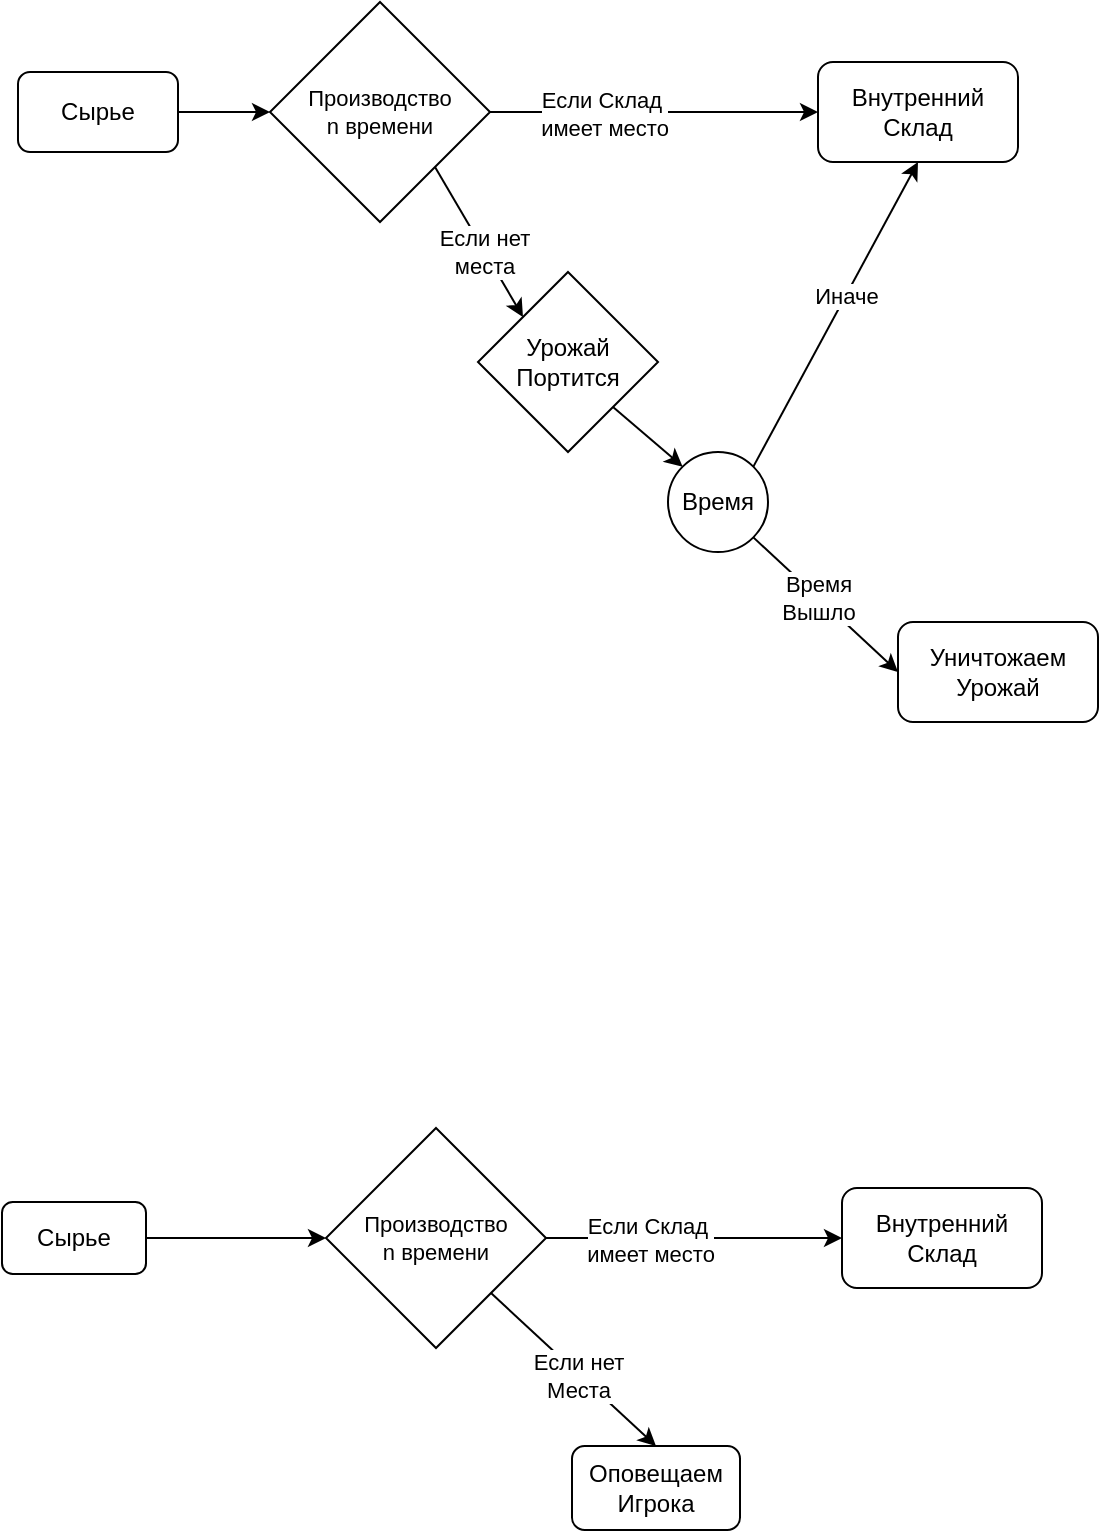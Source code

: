 <mxfile version="24.4.0" type="github">
  <diagram name="Page-1" id="VlJw1gE--JK97zTb_64V">
    <mxGraphModel dx="1185" dy="453" grid="0" gridSize="10" guides="1" tooltips="1" connect="1" arrows="1" fold="1" page="1" pageScale="1" pageWidth="850" pageHeight="1100" math="0" shadow="0">
      <root>
        <mxCell id="0" />
        <mxCell id="1" parent="0" />
        <mxCell id="EDjuri-aCU-LO0Z1WpwC-1" value="Сырье" style="rounded=1;whiteSpace=wrap;html=1;" parent="1" vertex="1">
          <mxGeometry x="100" y="250" width="80" height="40" as="geometry" />
        </mxCell>
        <mxCell id="EDjuri-aCU-LO0Z1WpwC-3" value="&lt;div style=&quot;font-size: 11px;&quot;&gt;&lt;font style=&quot;font-size: 11px;&quot;&gt;Производство&lt;/font&gt;&lt;/div&gt;&lt;font style=&quot;font-size: 11px;&quot;&gt;n времени&lt;/font&gt;" style="rhombus;whiteSpace=wrap;html=1;" parent="1" vertex="1">
          <mxGeometry x="226" y="215" width="110" height="110" as="geometry" />
        </mxCell>
        <mxCell id="EDjuri-aCU-LO0Z1WpwC-4" value="Внутренний&lt;br&gt;&lt;div&gt;Склад&lt;/div&gt;" style="rounded=1;whiteSpace=wrap;html=1;" parent="1" vertex="1">
          <mxGeometry x="500" y="245" width="100" height="50" as="geometry" />
        </mxCell>
        <mxCell id="EDjuri-aCU-LO0Z1WpwC-5" value="" style="endArrow=classic;html=1;rounded=0;exitX=1;exitY=0.5;exitDx=0;exitDy=0;entryX=0;entryY=0.5;entryDx=0;entryDy=0;" parent="1" source="EDjuri-aCU-LO0Z1WpwC-1" target="EDjuri-aCU-LO0Z1WpwC-3" edge="1">
          <mxGeometry width="50" height="50" relative="1" as="geometry">
            <mxPoint x="280" y="310" as="sourcePoint" />
            <mxPoint x="330" y="260" as="targetPoint" />
          </mxGeometry>
        </mxCell>
        <mxCell id="EDjuri-aCU-LO0Z1WpwC-6" value="" style="endArrow=classic;html=1;rounded=0;entryX=0;entryY=0.5;entryDx=0;entryDy=0;exitX=1;exitY=0.5;exitDx=0;exitDy=0;" parent="1" source="EDjuri-aCU-LO0Z1WpwC-3" target="EDjuri-aCU-LO0Z1WpwC-4" edge="1">
          <mxGeometry width="50" height="50" relative="1" as="geometry">
            <mxPoint x="280" y="310" as="sourcePoint" />
            <mxPoint x="330" y="260" as="targetPoint" />
          </mxGeometry>
        </mxCell>
        <mxCell id="EDjuri-aCU-LO0Z1WpwC-7" value="&lt;div&gt;Если Склад&amp;nbsp;&lt;/div&gt;&lt;div&gt;имеет место&lt;/div&gt;" style="edgeLabel;html=1;align=center;verticalAlign=middle;resizable=0;points=[];" parent="EDjuri-aCU-LO0Z1WpwC-6" vertex="1" connectable="0">
          <mxGeometry x="-0.307" y="-1" relative="1" as="geometry">
            <mxPoint as="offset" />
          </mxGeometry>
        </mxCell>
        <mxCell id="EDjuri-aCU-LO0Z1WpwC-9" value="&lt;div&gt;Урожай&lt;/div&gt;&lt;div&gt;Портится&lt;br&gt;&lt;/div&gt;" style="rhombus;whiteSpace=wrap;html=1;" parent="1" vertex="1">
          <mxGeometry x="330" y="350" width="90" height="90" as="geometry" />
        </mxCell>
        <mxCell id="EDjuri-aCU-LO0Z1WpwC-10" value="&lt;div&gt;Уничтожаем&lt;/div&gt;&lt;div&gt;Урожай&lt;br&gt;&lt;/div&gt;" style="rounded=1;whiteSpace=wrap;html=1;" parent="1" vertex="1">
          <mxGeometry x="540" y="525" width="100" height="50" as="geometry" />
        </mxCell>
        <mxCell id="EDjuri-aCU-LO0Z1WpwC-11" value="" style="endArrow=classic;html=1;rounded=0;exitX=1;exitY=1;exitDx=0;exitDy=0;entryX=0;entryY=0;entryDx=0;entryDy=0;" parent="1" source="EDjuri-aCU-LO0Z1WpwC-3" target="EDjuri-aCU-LO0Z1WpwC-9" edge="1">
          <mxGeometry width="50" height="50" relative="1" as="geometry">
            <mxPoint x="310" y="440" as="sourcePoint" />
            <mxPoint x="360" y="390" as="targetPoint" />
          </mxGeometry>
        </mxCell>
        <mxCell id="EDjuri-aCU-LO0Z1WpwC-12" value="&lt;div&gt;Если нет&lt;/div&gt;&lt;div&gt;места&lt;br&gt;&lt;/div&gt;" style="edgeLabel;html=1;align=center;verticalAlign=middle;resizable=0;points=[];" parent="EDjuri-aCU-LO0Z1WpwC-11" vertex="1" connectable="0">
          <mxGeometry x="0.136" relative="1" as="geometry">
            <mxPoint x="-1" as="offset" />
          </mxGeometry>
        </mxCell>
        <mxCell id="EDjuri-aCU-LO0Z1WpwC-14" value="Время" style="ellipse;whiteSpace=wrap;html=1;aspect=fixed;" parent="1" vertex="1">
          <mxGeometry x="425" y="440" width="50" height="50" as="geometry" />
        </mxCell>
        <mxCell id="EDjuri-aCU-LO0Z1WpwC-15" value="" style="endArrow=classic;html=1;rounded=0;exitX=1;exitY=1;exitDx=0;exitDy=0;entryX=0;entryY=0;entryDx=0;entryDy=0;" parent="1" source="EDjuri-aCU-LO0Z1WpwC-9" target="EDjuri-aCU-LO0Z1WpwC-14" edge="1">
          <mxGeometry width="50" height="50" relative="1" as="geometry">
            <mxPoint x="450" y="490" as="sourcePoint" />
            <mxPoint x="500" y="440" as="targetPoint" />
          </mxGeometry>
        </mxCell>
        <mxCell id="EDjuri-aCU-LO0Z1WpwC-16" value="" style="endArrow=classic;html=1;rounded=0;exitX=1;exitY=1;exitDx=0;exitDy=0;entryX=0;entryY=0.5;entryDx=0;entryDy=0;" parent="1" source="EDjuri-aCU-LO0Z1WpwC-14" target="EDjuri-aCU-LO0Z1WpwC-10" edge="1">
          <mxGeometry width="50" height="50" relative="1" as="geometry">
            <mxPoint x="450" y="490" as="sourcePoint" />
            <mxPoint x="500" y="440" as="targetPoint" />
          </mxGeometry>
        </mxCell>
        <mxCell id="EDjuri-aCU-LO0Z1WpwC-17" value="&lt;div&gt;Время&lt;/div&gt;&lt;div&gt;Вышло&lt;br&gt;&lt;/div&gt;" style="edgeLabel;html=1;align=center;verticalAlign=middle;resizable=0;points=[];" parent="EDjuri-aCU-LO0Z1WpwC-16" vertex="1" connectable="0">
          <mxGeometry x="-0.116" relative="1" as="geometry">
            <mxPoint as="offset" />
          </mxGeometry>
        </mxCell>
        <mxCell id="EDjuri-aCU-LO0Z1WpwC-18" value="" style="endArrow=classic;html=1;rounded=0;exitX=1;exitY=0;exitDx=0;exitDy=0;entryX=0.5;entryY=1;entryDx=0;entryDy=0;" parent="1" source="EDjuri-aCU-LO0Z1WpwC-14" target="EDjuri-aCU-LO0Z1WpwC-4" edge="1">
          <mxGeometry width="50" height="50" relative="1" as="geometry">
            <mxPoint x="430" y="440" as="sourcePoint" />
            <mxPoint x="480" y="390" as="targetPoint" />
          </mxGeometry>
        </mxCell>
        <mxCell id="EDjuri-aCU-LO0Z1WpwC-19" value="Иначе" style="edgeLabel;html=1;align=center;verticalAlign=middle;resizable=0;points=[];" parent="EDjuri-aCU-LO0Z1WpwC-18" vertex="1" connectable="0">
          <mxGeometry x="0.124" relative="1" as="geometry">
            <mxPoint as="offset" />
          </mxGeometry>
        </mxCell>
        <mxCell id="ZDcguRyU6FPMmPOwlQu3-1" value="Сырье" style="rounded=1;whiteSpace=wrap;html=1;" vertex="1" parent="1">
          <mxGeometry x="92" y="815" width="72" height="36" as="geometry" />
        </mxCell>
        <mxCell id="ZDcguRyU6FPMmPOwlQu3-2" value="&lt;div style=&quot;font-size: 11px;&quot;&gt;&lt;font style=&quot;font-size: 11px;&quot;&gt;Производство&lt;/font&gt;&lt;/div&gt;&lt;font style=&quot;font-size: 11px;&quot;&gt;n времени&lt;/font&gt;" style="rhombus;whiteSpace=wrap;html=1;" vertex="1" parent="1">
          <mxGeometry x="254" y="778" width="110" height="110" as="geometry" />
        </mxCell>
        <mxCell id="ZDcguRyU6FPMmPOwlQu3-3" value="" style="endArrow=classic;html=1;rounded=0;exitX=1;exitY=0.5;exitDx=0;exitDy=0;entryX=0;entryY=0.5;entryDx=0;entryDy=0;" edge="1" parent="1" source="ZDcguRyU6FPMmPOwlQu3-1" target="ZDcguRyU6FPMmPOwlQu3-2">
          <mxGeometry width="50" height="50" relative="1" as="geometry">
            <mxPoint x="325" y="809" as="sourcePoint" />
            <mxPoint x="375" y="759" as="targetPoint" />
          </mxGeometry>
        </mxCell>
        <mxCell id="ZDcguRyU6FPMmPOwlQu3-5" value="Внутренний&lt;br&gt;&lt;div&gt;Склад&lt;/div&gt;" style="rounded=1;whiteSpace=wrap;html=1;" vertex="1" parent="1">
          <mxGeometry x="512" y="808" width="100" height="50" as="geometry" />
        </mxCell>
        <mxCell id="ZDcguRyU6FPMmPOwlQu3-6" value="" style="endArrow=classic;html=1;rounded=0;entryX=0;entryY=0.5;entryDx=0;entryDy=0;exitX=1;exitY=0.5;exitDx=0;exitDy=0;" edge="1" target="ZDcguRyU6FPMmPOwlQu3-5" parent="1" source="ZDcguRyU6FPMmPOwlQu3-2">
          <mxGeometry width="50" height="50" relative="1" as="geometry">
            <mxPoint x="416" y="842" as="sourcePoint" />
            <mxPoint x="407" y="830" as="targetPoint" />
          </mxGeometry>
        </mxCell>
        <mxCell id="ZDcguRyU6FPMmPOwlQu3-7" value="&lt;div&gt;Если Склад&amp;nbsp;&lt;/div&gt;&lt;div&gt;имеет место&lt;/div&gt;" style="edgeLabel;html=1;align=center;verticalAlign=middle;resizable=0;points=[];" vertex="1" connectable="0" parent="ZDcguRyU6FPMmPOwlQu3-6">
          <mxGeometry x="-0.307" y="-1" relative="1" as="geometry">
            <mxPoint as="offset" />
          </mxGeometry>
        </mxCell>
        <mxCell id="ZDcguRyU6FPMmPOwlQu3-8" value="&lt;div&gt;Оповещаем&lt;/div&gt;&lt;div&gt;Игрока&lt;br&gt;&lt;/div&gt;" style="rounded=1;whiteSpace=wrap;html=1;" vertex="1" parent="1">
          <mxGeometry x="377" y="937" width="84" height="42" as="geometry" />
        </mxCell>
        <mxCell id="ZDcguRyU6FPMmPOwlQu3-9" value="" style="endArrow=classic;html=1;rounded=0;exitX=1;exitY=1;exitDx=0;exitDy=0;entryX=0.5;entryY=0;entryDx=0;entryDy=0;" edge="1" parent="1" source="ZDcguRyU6FPMmPOwlQu3-2" target="ZDcguRyU6FPMmPOwlQu3-8">
          <mxGeometry width="50" height="50" relative="1" as="geometry">
            <mxPoint x="347" y="852" as="sourcePoint" />
            <mxPoint x="397" y="802" as="targetPoint" />
          </mxGeometry>
        </mxCell>
        <mxCell id="ZDcguRyU6FPMmPOwlQu3-10" value="&lt;div&gt;Если нет&lt;/div&gt;&lt;div&gt;Места&lt;br&gt;&lt;/div&gt;" style="edgeLabel;html=1;align=center;verticalAlign=middle;resizable=0;points=[];" vertex="1" connectable="0" parent="ZDcguRyU6FPMmPOwlQu3-9">
          <mxGeometry x="0.055" y="-1" relative="1" as="geometry">
            <mxPoint as="offset" />
          </mxGeometry>
        </mxCell>
      </root>
    </mxGraphModel>
  </diagram>
</mxfile>
